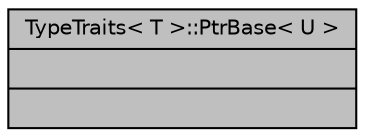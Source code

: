 digraph "TypeTraits&lt; T &gt;::PtrBase&lt; U &gt;"
{
  edge [fontname="Helvetica",fontsize="10",labelfontname="Helvetica",labelfontsize="10"];
  node [fontname="Helvetica",fontsize="10",shape=record];
  Node1 [label="{TypeTraits\< T \>::PtrBase\< U \>\n||}",height=0.2,width=0.4,color="black", fillcolor="grey75", style="filled", fontcolor="black"];
}
